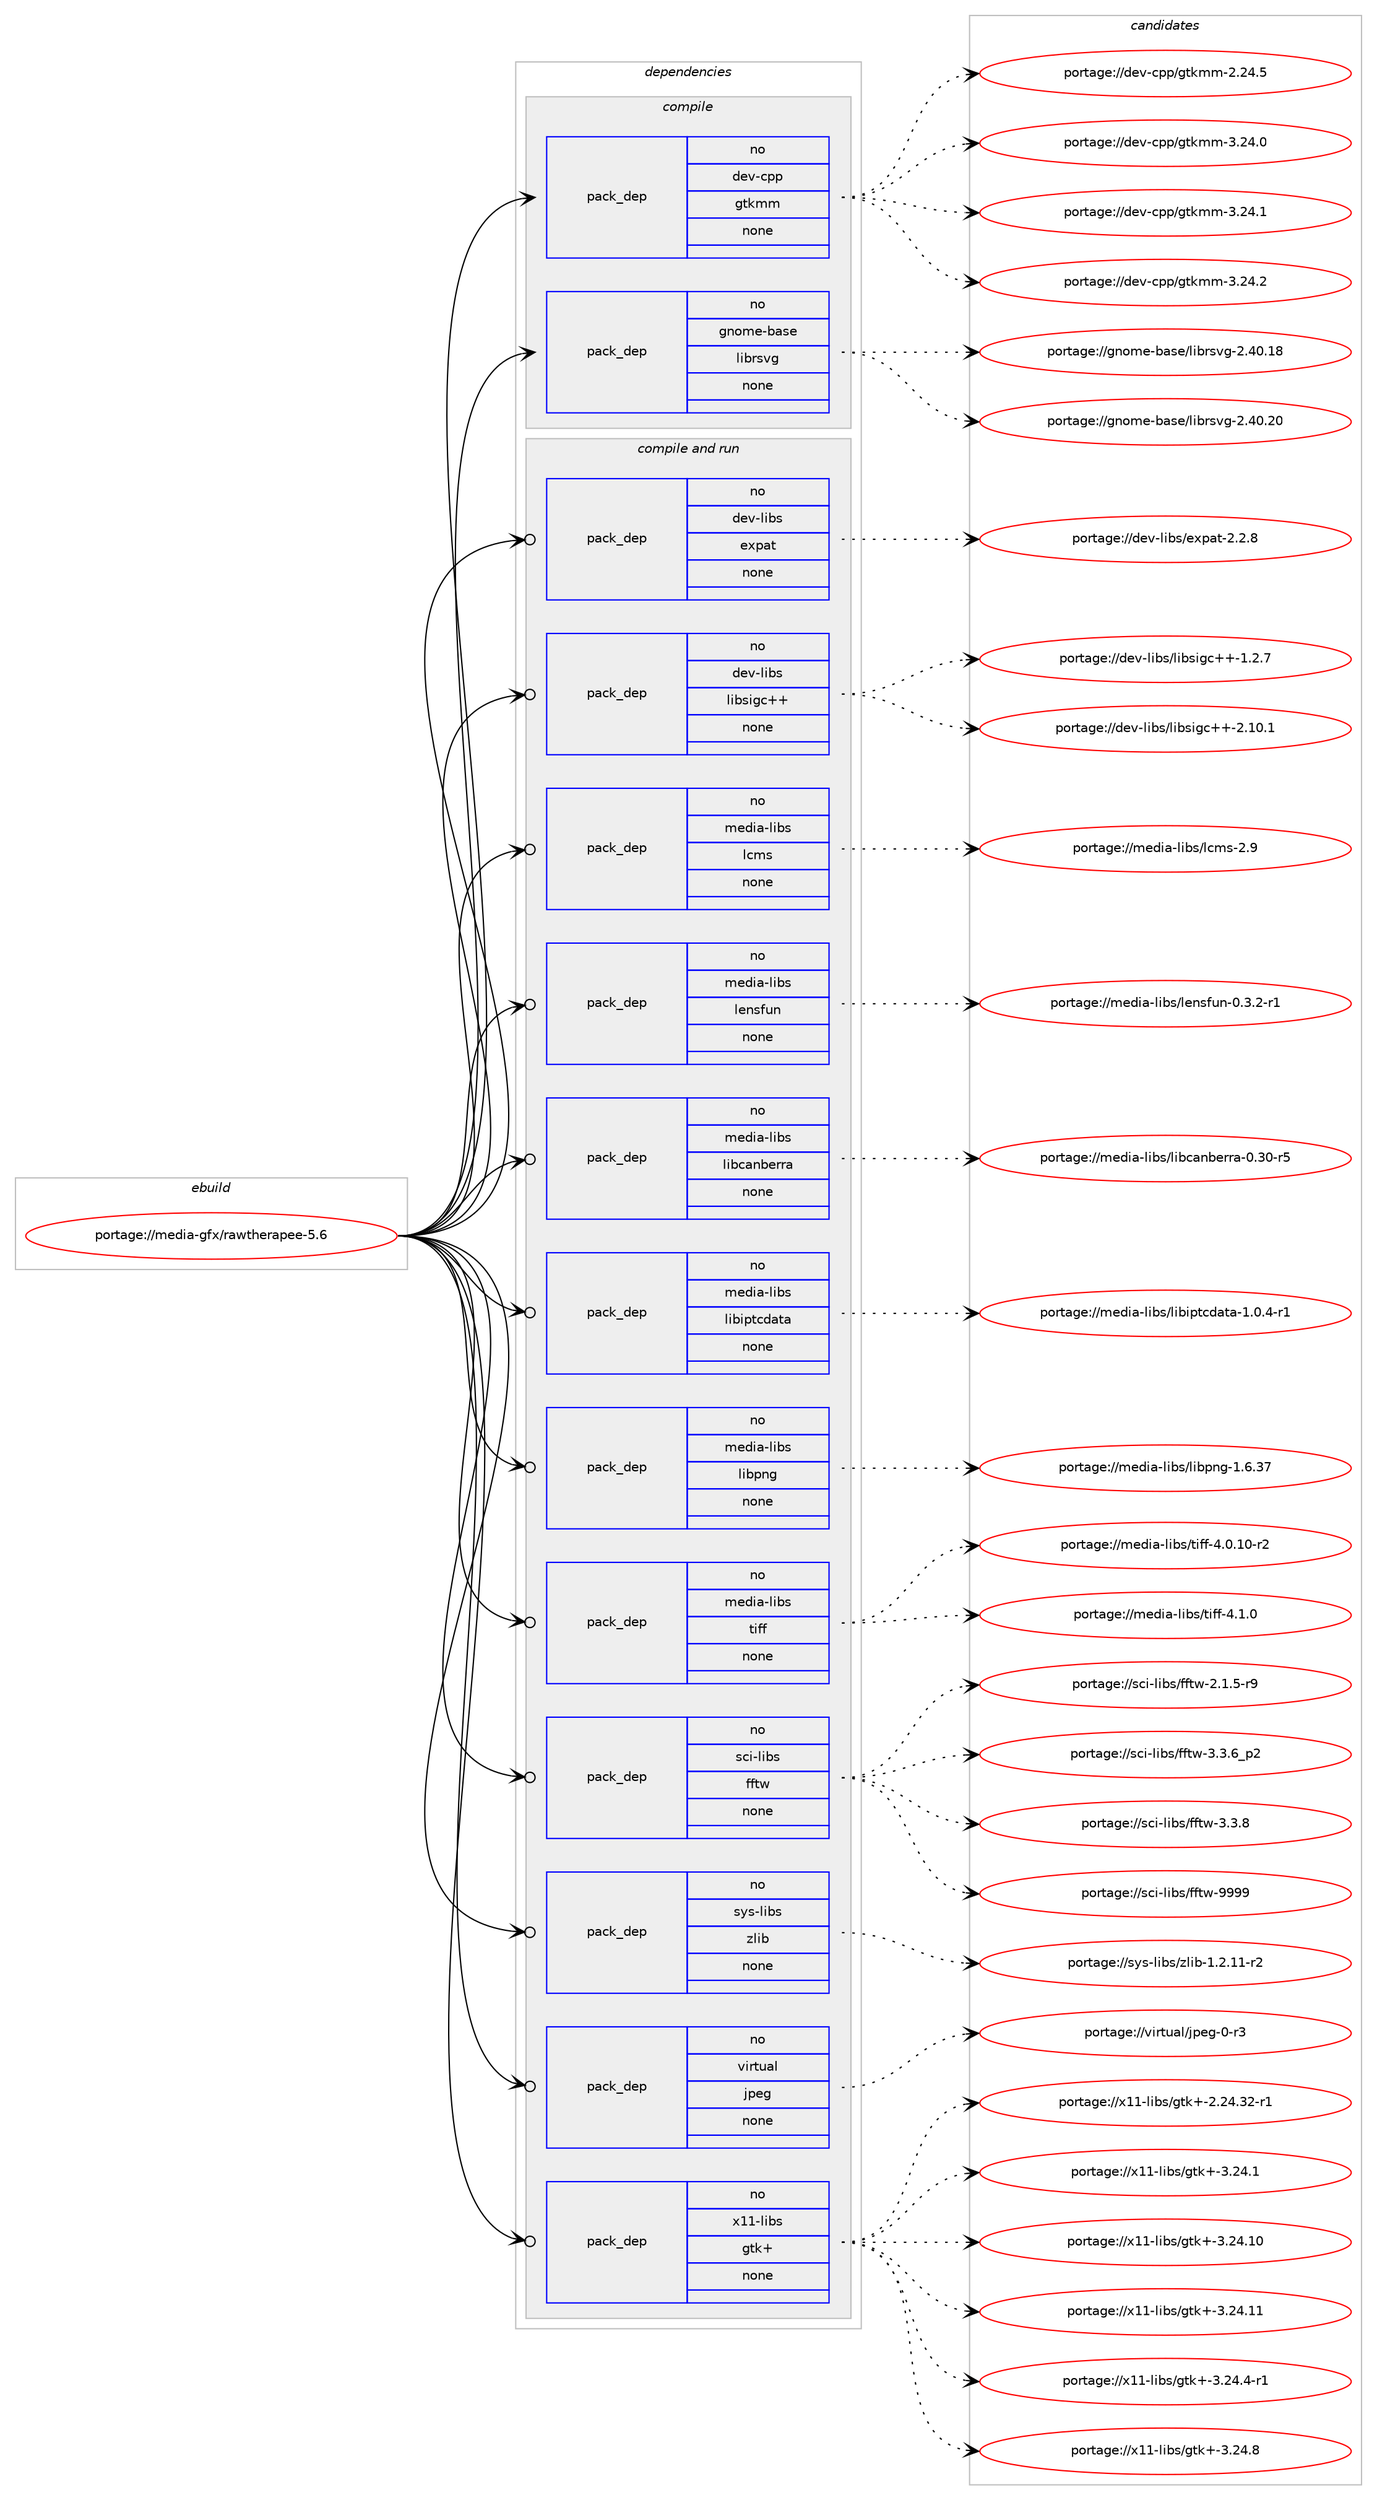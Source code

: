 digraph prolog {

# *************
# Graph options
# *************

newrank=true;
concentrate=true;
compound=true;
graph [rankdir=LR,fontname=Helvetica,fontsize=10,ranksep=1.5];#, ranksep=2.5, nodesep=0.2];
edge  [arrowhead=vee];
node  [fontname=Helvetica,fontsize=10];

# **********
# The ebuild
# **********

subgraph cluster_leftcol {
color=gray;
rank=same;
label=<<i>ebuild</i>>;
id [label="portage://media-gfx/rawtherapee-5.6", color=red, width=4, href="../media-gfx/rawtherapee-5.6.svg"];
}

# ****************
# The dependencies
# ****************

subgraph cluster_midcol {
color=gray;
label=<<i>dependencies</i>>;
subgraph cluster_compile {
fillcolor="#eeeeee";
style=filled;
label=<<i>compile</i>>;
subgraph pack232119 {
dependency316162 [label=<<TABLE BORDER="0" CELLBORDER="1" CELLSPACING="0" CELLPADDING="4" WIDTH="220"><TR><TD ROWSPAN="6" CELLPADDING="30">pack_dep</TD></TR><TR><TD WIDTH="110">no</TD></TR><TR><TD>dev-cpp</TD></TR><TR><TD>gtkmm</TD></TR><TR><TD>none</TD></TR><TR><TD></TD></TR></TABLE>>, shape=none, color=blue];
}
id:e -> dependency316162:w [weight=20,style="solid",arrowhead="vee"];
subgraph pack232120 {
dependency316163 [label=<<TABLE BORDER="0" CELLBORDER="1" CELLSPACING="0" CELLPADDING="4" WIDTH="220"><TR><TD ROWSPAN="6" CELLPADDING="30">pack_dep</TD></TR><TR><TD WIDTH="110">no</TD></TR><TR><TD>gnome-base</TD></TR><TR><TD>librsvg</TD></TR><TR><TD>none</TD></TR><TR><TD></TD></TR></TABLE>>, shape=none, color=blue];
}
id:e -> dependency316163:w [weight=20,style="solid",arrowhead="vee"];
}
subgraph cluster_compileandrun {
fillcolor="#eeeeee";
style=filled;
label=<<i>compile and run</i>>;
subgraph pack232121 {
dependency316164 [label=<<TABLE BORDER="0" CELLBORDER="1" CELLSPACING="0" CELLPADDING="4" WIDTH="220"><TR><TD ROWSPAN="6" CELLPADDING="30">pack_dep</TD></TR><TR><TD WIDTH="110">no</TD></TR><TR><TD>dev-libs</TD></TR><TR><TD>expat</TD></TR><TR><TD>none</TD></TR><TR><TD></TD></TR></TABLE>>, shape=none, color=blue];
}
id:e -> dependency316164:w [weight=20,style="solid",arrowhead="odotvee"];
subgraph pack232122 {
dependency316165 [label=<<TABLE BORDER="0" CELLBORDER="1" CELLSPACING="0" CELLPADDING="4" WIDTH="220"><TR><TD ROWSPAN="6" CELLPADDING="30">pack_dep</TD></TR><TR><TD WIDTH="110">no</TD></TR><TR><TD>dev-libs</TD></TR><TR><TD>libsigc++</TD></TR><TR><TD>none</TD></TR><TR><TD></TD></TR></TABLE>>, shape=none, color=blue];
}
id:e -> dependency316165:w [weight=20,style="solid",arrowhead="odotvee"];
subgraph pack232123 {
dependency316166 [label=<<TABLE BORDER="0" CELLBORDER="1" CELLSPACING="0" CELLPADDING="4" WIDTH="220"><TR><TD ROWSPAN="6" CELLPADDING="30">pack_dep</TD></TR><TR><TD WIDTH="110">no</TD></TR><TR><TD>media-libs</TD></TR><TR><TD>lcms</TD></TR><TR><TD>none</TD></TR><TR><TD></TD></TR></TABLE>>, shape=none, color=blue];
}
id:e -> dependency316166:w [weight=20,style="solid",arrowhead="odotvee"];
subgraph pack232124 {
dependency316167 [label=<<TABLE BORDER="0" CELLBORDER="1" CELLSPACING="0" CELLPADDING="4" WIDTH="220"><TR><TD ROWSPAN="6" CELLPADDING="30">pack_dep</TD></TR><TR><TD WIDTH="110">no</TD></TR><TR><TD>media-libs</TD></TR><TR><TD>lensfun</TD></TR><TR><TD>none</TD></TR><TR><TD></TD></TR></TABLE>>, shape=none, color=blue];
}
id:e -> dependency316167:w [weight=20,style="solid",arrowhead="odotvee"];
subgraph pack232125 {
dependency316168 [label=<<TABLE BORDER="0" CELLBORDER="1" CELLSPACING="0" CELLPADDING="4" WIDTH="220"><TR><TD ROWSPAN="6" CELLPADDING="30">pack_dep</TD></TR><TR><TD WIDTH="110">no</TD></TR><TR><TD>media-libs</TD></TR><TR><TD>libcanberra</TD></TR><TR><TD>none</TD></TR><TR><TD></TD></TR></TABLE>>, shape=none, color=blue];
}
id:e -> dependency316168:w [weight=20,style="solid",arrowhead="odotvee"];
subgraph pack232126 {
dependency316169 [label=<<TABLE BORDER="0" CELLBORDER="1" CELLSPACING="0" CELLPADDING="4" WIDTH="220"><TR><TD ROWSPAN="6" CELLPADDING="30">pack_dep</TD></TR><TR><TD WIDTH="110">no</TD></TR><TR><TD>media-libs</TD></TR><TR><TD>libiptcdata</TD></TR><TR><TD>none</TD></TR><TR><TD></TD></TR></TABLE>>, shape=none, color=blue];
}
id:e -> dependency316169:w [weight=20,style="solid",arrowhead="odotvee"];
subgraph pack232127 {
dependency316170 [label=<<TABLE BORDER="0" CELLBORDER="1" CELLSPACING="0" CELLPADDING="4" WIDTH="220"><TR><TD ROWSPAN="6" CELLPADDING="30">pack_dep</TD></TR><TR><TD WIDTH="110">no</TD></TR><TR><TD>media-libs</TD></TR><TR><TD>libpng</TD></TR><TR><TD>none</TD></TR><TR><TD></TD></TR></TABLE>>, shape=none, color=blue];
}
id:e -> dependency316170:w [weight=20,style="solid",arrowhead="odotvee"];
subgraph pack232128 {
dependency316171 [label=<<TABLE BORDER="0" CELLBORDER="1" CELLSPACING="0" CELLPADDING="4" WIDTH="220"><TR><TD ROWSPAN="6" CELLPADDING="30">pack_dep</TD></TR><TR><TD WIDTH="110">no</TD></TR><TR><TD>media-libs</TD></TR><TR><TD>tiff</TD></TR><TR><TD>none</TD></TR><TR><TD></TD></TR></TABLE>>, shape=none, color=blue];
}
id:e -> dependency316171:w [weight=20,style="solid",arrowhead="odotvee"];
subgraph pack232129 {
dependency316172 [label=<<TABLE BORDER="0" CELLBORDER="1" CELLSPACING="0" CELLPADDING="4" WIDTH="220"><TR><TD ROWSPAN="6" CELLPADDING="30">pack_dep</TD></TR><TR><TD WIDTH="110">no</TD></TR><TR><TD>sci-libs</TD></TR><TR><TD>fftw</TD></TR><TR><TD>none</TD></TR><TR><TD></TD></TR></TABLE>>, shape=none, color=blue];
}
id:e -> dependency316172:w [weight=20,style="solid",arrowhead="odotvee"];
subgraph pack232130 {
dependency316173 [label=<<TABLE BORDER="0" CELLBORDER="1" CELLSPACING="0" CELLPADDING="4" WIDTH="220"><TR><TD ROWSPAN="6" CELLPADDING="30">pack_dep</TD></TR><TR><TD WIDTH="110">no</TD></TR><TR><TD>sys-libs</TD></TR><TR><TD>zlib</TD></TR><TR><TD>none</TD></TR><TR><TD></TD></TR></TABLE>>, shape=none, color=blue];
}
id:e -> dependency316173:w [weight=20,style="solid",arrowhead="odotvee"];
subgraph pack232131 {
dependency316174 [label=<<TABLE BORDER="0" CELLBORDER="1" CELLSPACING="0" CELLPADDING="4" WIDTH="220"><TR><TD ROWSPAN="6" CELLPADDING="30">pack_dep</TD></TR><TR><TD WIDTH="110">no</TD></TR><TR><TD>virtual</TD></TR><TR><TD>jpeg</TD></TR><TR><TD>none</TD></TR><TR><TD></TD></TR></TABLE>>, shape=none, color=blue];
}
id:e -> dependency316174:w [weight=20,style="solid",arrowhead="odotvee"];
subgraph pack232132 {
dependency316175 [label=<<TABLE BORDER="0" CELLBORDER="1" CELLSPACING="0" CELLPADDING="4" WIDTH="220"><TR><TD ROWSPAN="6" CELLPADDING="30">pack_dep</TD></TR><TR><TD WIDTH="110">no</TD></TR><TR><TD>x11-libs</TD></TR><TR><TD>gtk+</TD></TR><TR><TD>none</TD></TR><TR><TD></TD></TR></TABLE>>, shape=none, color=blue];
}
id:e -> dependency316175:w [weight=20,style="solid",arrowhead="odotvee"];
}
subgraph cluster_run {
fillcolor="#eeeeee";
style=filled;
label=<<i>run</i>>;
}
}

# **************
# The candidates
# **************

subgraph cluster_choices {
rank=same;
color=gray;
label=<<i>candidates</i>>;

subgraph choice232119 {
color=black;
nodesep=1;
choiceportage10010111845991121124710311610710910945504650524653 [label="portage://dev-cpp/gtkmm-2.24.5", color=red, width=4,href="../dev-cpp/gtkmm-2.24.5.svg"];
choiceportage10010111845991121124710311610710910945514650524648 [label="portage://dev-cpp/gtkmm-3.24.0", color=red, width=4,href="../dev-cpp/gtkmm-3.24.0.svg"];
choiceportage10010111845991121124710311610710910945514650524649 [label="portage://dev-cpp/gtkmm-3.24.1", color=red, width=4,href="../dev-cpp/gtkmm-3.24.1.svg"];
choiceportage10010111845991121124710311610710910945514650524650 [label="portage://dev-cpp/gtkmm-3.24.2", color=red, width=4,href="../dev-cpp/gtkmm-3.24.2.svg"];
dependency316162:e -> choiceportage10010111845991121124710311610710910945504650524653:w [style=dotted,weight="100"];
dependency316162:e -> choiceportage10010111845991121124710311610710910945514650524648:w [style=dotted,weight="100"];
dependency316162:e -> choiceportage10010111845991121124710311610710910945514650524649:w [style=dotted,weight="100"];
dependency316162:e -> choiceportage10010111845991121124710311610710910945514650524650:w [style=dotted,weight="100"];
}
subgraph choice232120 {
color=black;
nodesep=1;
choiceportage10311011110910145989711510147108105981141151181034550465248464956 [label="portage://gnome-base/librsvg-2.40.18", color=red, width=4,href="../gnome-base/librsvg-2.40.18.svg"];
choiceportage10311011110910145989711510147108105981141151181034550465248465048 [label="portage://gnome-base/librsvg-2.40.20", color=red, width=4,href="../gnome-base/librsvg-2.40.20.svg"];
dependency316163:e -> choiceportage10311011110910145989711510147108105981141151181034550465248464956:w [style=dotted,weight="100"];
dependency316163:e -> choiceportage10311011110910145989711510147108105981141151181034550465248465048:w [style=dotted,weight="100"];
}
subgraph choice232121 {
color=black;
nodesep=1;
choiceportage10010111845108105981154710112011297116455046504656 [label="portage://dev-libs/expat-2.2.8", color=red, width=4,href="../dev-libs/expat-2.2.8.svg"];
dependency316164:e -> choiceportage10010111845108105981154710112011297116455046504656:w [style=dotted,weight="100"];
}
subgraph choice232122 {
color=black;
nodesep=1;
choiceportage10010111845108105981154710810598115105103994343454946504655 [label="portage://dev-libs/libsigc++-1.2.7", color=red, width=4,href="../dev-libs/libsigc++-1.2.7.svg"];
choiceportage1001011184510810598115471081059811510510399434345504649484649 [label="portage://dev-libs/libsigc++-2.10.1", color=red, width=4,href="../dev-libs/libsigc++-2.10.1.svg"];
dependency316165:e -> choiceportage10010111845108105981154710810598115105103994343454946504655:w [style=dotted,weight="100"];
dependency316165:e -> choiceportage1001011184510810598115471081059811510510399434345504649484649:w [style=dotted,weight="100"];
}
subgraph choice232123 {
color=black;
nodesep=1;
choiceportage109101100105974510810598115471089910911545504657 [label="portage://media-libs/lcms-2.9", color=red, width=4,href="../media-libs/lcms-2.9.svg"];
dependency316166:e -> choiceportage109101100105974510810598115471089910911545504657:w [style=dotted,weight="100"];
}
subgraph choice232124 {
color=black;
nodesep=1;
choiceportage109101100105974510810598115471081011101151021171104548465146504511449 [label="portage://media-libs/lensfun-0.3.2-r1", color=red, width=4,href="../media-libs/lensfun-0.3.2-r1.svg"];
dependency316167:e -> choiceportage109101100105974510810598115471081011101151021171104548465146504511449:w [style=dotted,weight="100"];
}
subgraph choice232125 {
color=black;
nodesep=1;
choiceportage10910110010597451081059811547108105989997110981011141149745484651484511453 [label="portage://media-libs/libcanberra-0.30-r5", color=red, width=4,href="../media-libs/libcanberra-0.30-r5.svg"];
dependency316168:e -> choiceportage10910110010597451081059811547108105989997110981011141149745484651484511453:w [style=dotted,weight="100"];
}
subgraph choice232126 {
color=black;
nodesep=1;
choiceportage10910110010597451081059811547108105981051121169910097116974549464846524511449 [label="portage://media-libs/libiptcdata-1.0.4-r1", color=red, width=4,href="../media-libs/libiptcdata-1.0.4-r1.svg"];
dependency316169:e -> choiceportage10910110010597451081059811547108105981051121169910097116974549464846524511449:w [style=dotted,weight="100"];
}
subgraph choice232127 {
color=black;
nodesep=1;
choiceportage109101100105974510810598115471081059811211010345494654465155 [label="portage://media-libs/libpng-1.6.37", color=red, width=4,href="../media-libs/libpng-1.6.37.svg"];
dependency316170:e -> choiceportage109101100105974510810598115471081059811211010345494654465155:w [style=dotted,weight="100"];
}
subgraph choice232128 {
color=black;
nodesep=1;
choiceportage10910110010597451081059811547116105102102455246484649484511450 [label="portage://media-libs/tiff-4.0.10-r2", color=red, width=4,href="../media-libs/tiff-4.0.10-r2.svg"];
choiceportage10910110010597451081059811547116105102102455246494648 [label="portage://media-libs/tiff-4.1.0", color=red, width=4,href="../media-libs/tiff-4.1.0.svg"];
dependency316171:e -> choiceportage10910110010597451081059811547116105102102455246484649484511450:w [style=dotted,weight="100"];
dependency316171:e -> choiceportage10910110010597451081059811547116105102102455246494648:w [style=dotted,weight="100"];
}
subgraph choice232129 {
color=black;
nodesep=1;
choiceportage115991054510810598115471021021161194550464946534511457 [label="portage://sci-libs/fftw-2.1.5-r9", color=red, width=4,href="../sci-libs/fftw-2.1.5-r9.svg"];
choiceportage115991054510810598115471021021161194551465146549511250 [label="portage://sci-libs/fftw-3.3.6_p2", color=red, width=4,href="../sci-libs/fftw-3.3.6_p2.svg"];
choiceportage11599105451081059811547102102116119455146514656 [label="portage://sci-libs/fftw-3.3.8", color=red, width=4,href="../sci-libs/fftw-3.3.8.svg"];
choiceportage115991054510810598115471021021161194557575757 [label="portage://sci-libs/fftw-9999", color=red, width=4,href="../sci-libs/fftw-9999.svg"];
dependency316172:e -> choiceportage115991054510810598115471021021161194550464946534511457:w [style=dotted,weight="100"];
dependency316172:e -> choiceportage115991054510810598115471021021161194551465146549511250:w [style=dotted,weight="100"];
dependency316172:e -> choiceportage11599105451081059811547102102116119455146514656:w [style=dotted,weight="100"];
dependency316172:e -> choiceportage115991054510810598115471021021161194557575757:w [style=dotted,weight="100"];
}
subgraph choice232130 {
color=black;
nodesep=1;
choiceportage11512111545108105981154712210810598454946504649494511450 [label="portage://sys-libs/zlib-1.2.11-r2", color=red, width=4,href="../sys-libs/zlib-1.2.11-r2.svg"];
dependency316173:e -> choiceportage11512111545108105981154712210810598454946504649494511450:w [style=dotted,weight="100"];
}
subgraph choice232131 {
color=black;
nodesep=1;
choiceportage118105114116117971084710611210110345484511451 [label="portage://virtual/jpeg-0-r3", color=red, width=4,href="../virtual/jpeg-0-r3.svg"];
dependency316174:e -> choiceportage118105114116117971084710611210110345484511451:w [style=dotted,weight="100"];
}
subgraph choice232132 {
color=black;
nodesep=1;
choiceportage12049494510810598115471031161074345504650524651504511449 [label="portage://x11-libs/gtk+-2.24.32-r1", color=red, width=4,href="../x11-libs/gtk+-2.24.32-r1.svg"];
choiceportage12049494510810598115471031161074345514650524649 [label="portage://x11-libs/gtk+-3.24.1", color=red, width=4,href="../x11-libs/gtk+-3.24.1.svg"];
choiceportage1204949451081059811547103116107434551465052464948 [label="portage://x11-libs/gtk+-3.24.10", color=red, width=4,href="../x11-libs/gtk+-3.24.10.svg"];
choiceportage1204949451081059811547103116107434551465052464949 [label="portage://x11-libs/gtk+-3.24.11", color=red, width=4,href="../x11-libs/gtk+-3.24.11.svg"];
choiceportage120494945108105981154710311610743455146505246524511449 [label="portage://x11-libs/gtk+-3.24.4-r1", color=red, width=4,href="../x11-libs/gtk+-3.24.4-r1.svg"];
choiceportage12049494510810598115471031161074345514650524656 [label="portage://x11-libs/gtk+-3.24.8", color=red, width=4,href="../x11-libs/gtk+-3.24.8.svg"];
dependency316175:e -> choiceportage12049494510810598115471031161074345504650524651504511449:w [style=dotted,weight="100"];
dependency316175:e -> choiceportage12049494510810598115471031161074345514650524649:w [style=dotted,weight="100"];
dependency316175:e -> choiceportage1204949451081059811547103116107434551465052464948:w [style=dotted,weight="100"];
dependency316175:e -> choiceportage1204949451081059811547103116107434551465052464949:w [style=dotted,weight="100"];
dependency316175:e -> choiceportage120494945108105981154710311610743455146505246524511449:w [style=dotted,weight="100"];
dependency316175:e -> choiceportage12049494510810598115471031161074345514650524656:w [style=dotted,weight="100"];
}
}

}
